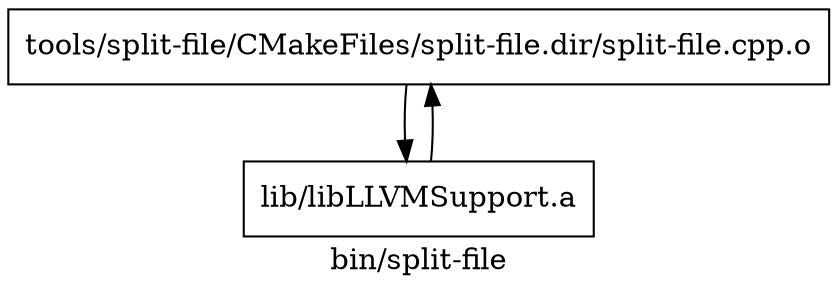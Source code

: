 digraph "bin/split-file" {
	label="bin/split-file";

	Node0x56147af19010 [shape=record,shape=record,label="{tools/split-file/CMakeFiles/split-file.dir/split-file.cpp.o}"];
	Node0x56147af19010 -> Node0x56147af19968;
	Node0x56147af19968 [shape=record,shape=record,label="{lib/libLLVMSupport.a}"];
	Node0x56147af19968 -> Node0x56147af19010;
}
